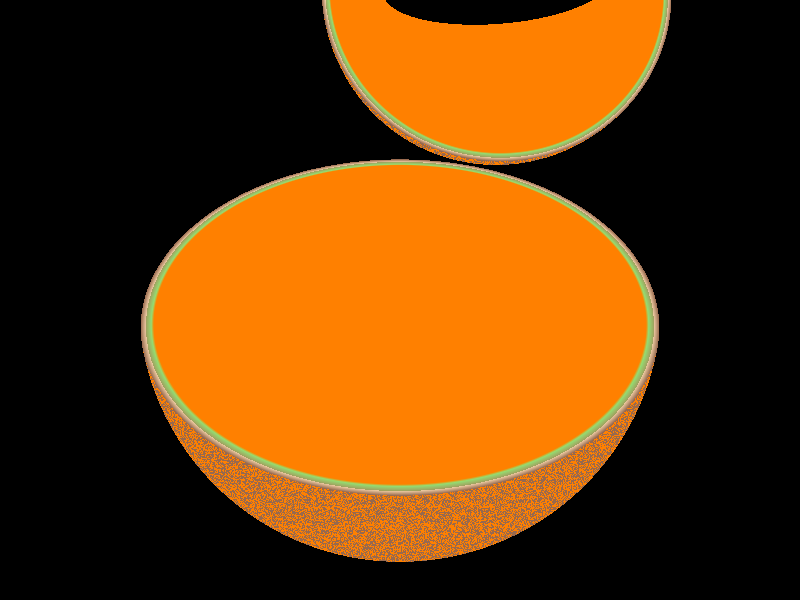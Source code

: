 // Persistence Of Vision raytracer sample file.
// File by Dan Farmer
// Cantelope segments.  Uses onion for the cantelope interior and skin.
// Demonstrates intersection of spheres and planes, onion texture,
// color maps.
//
// -w320 -h240
// -w800 -h600 +a0.3

#version 3.6;
global_settings {assumed_gamma 2.2}

#include "colors.inc"

#declare Melon = texture {
   finish { ambient 0.2 }
   pigment {
      onion
      color_map {
         [0.0   0.95 color Orange       color Orange ]
         [0.95  0.96 color Orange       color GreenYellow ]
         [0.96  0.98 color GreenYellow  color Khaki  ]
         [0.98  1.00 color NewTan       color DarkTan ]
      }
   }
}

camera {
   location <-2, 3, -3>
   direction <0.0, 0.0, 2.0>
   up  <0.0, 1.0, 0.0>
   right <4/3, 0.0, 0.0>
   look_at <0, 0, 0>
}


// Light source
#declare Grayscale = 0.25;
#declare AmbientLight = color red Grayscale green Grayscale blue Grayscale;

light_source { <-20, 30, -100> color White }

light_source { <0, 50, 10> color AmbientLight }

// Flat-topped sphere/plane intersection
#declare MelonHalf = intersection {
   sphere { <0, 0, 0>, 1 }                // outer wall
   sphere { <0, 0, 0>, 0.65 inverse }     // inner wall
   plane { y, 0 }                         // top surface

   texture { Melon }
   bounded_by { sphere { <0, 0, 0>, 1.001 } }
}

// Quarter Wedge of above melon
#declare MelonWedge = intersection {
   sphere { <0, 0, 0>, 1 }                 // outer wall
   sphere { <0, 0, 0>, 0.65 inverse }      // inner wall
   plane { y, 0 rotate  45*x }             // top surface
   plane { y, 0 rotate -45*x }             // top surface

   texture { Melon }
   bounded_by { sphere { <0, 0, 0>, 1.001 } }
}

object { MelonHalf }
object { MelonWedge rotate 30*y translate <2, 0, 2> }
